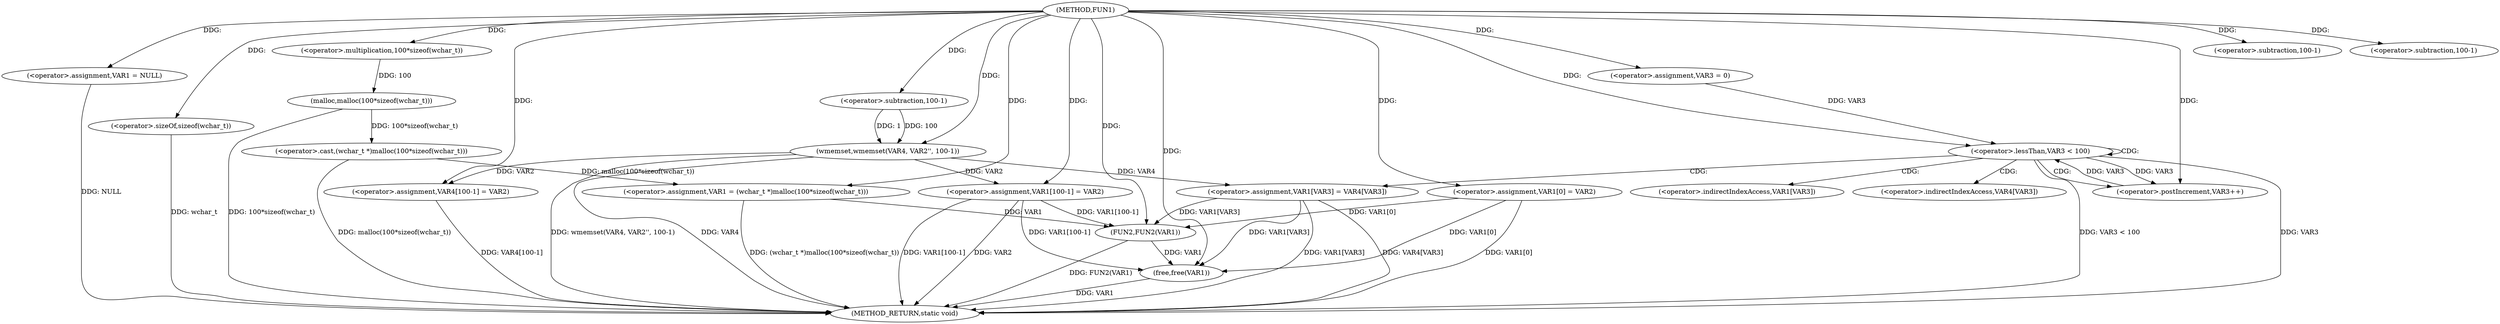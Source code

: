 digraph FUN1 {  
"1000100" [label = "(METHOD,FUN1)" ]
"1000164" [label = "(METHOD_RETURN,static void)" ]
"1000103" [label = "(<operator>.assignment,VAR1 = NULL)" ]
"1000106" [label = "(<operator>.assignment,VAR1 = (wchar_t *)malloc(100*sizeof(wchar_t)))" ]
"1000108" [label = "(<operator>.cast,(wchar_t *)malloc(100*sizeof(wchar_t)))" ]
"1000110" [label = "(malloc,malloc(100*sizeof(wchar_t)))" ]
"1000111" [label = "(<operator>.multiplication,100*sizeof(wchar_t))" ]
"1000113" [label = "(<operator>.sizeOf,sizeof(wchar_t))" ]
"1000115" [label = "(<operator>.assignment,VAR1[0] = VAR2)" ]
"1000123" [label = "(wmemset,wmemset(VAR4, VAR2'', 100-1))" ]
"1000126" [label = "(<operator>.subtraction,100-1)" ]
"1000129" [label = "(<operator>.assignment,VAR4[100-1] = VAR2)" ]
"1000132" [label = "(<operator>.subtraction,100-1)" ]
"1000137" [label = "(<operator>.assignment,VAR3 = 0)" ]
"1000140" [label = "(<operator>.lessThan,VAR3 < 100)" ]
"1000143" [label = "(<operator>.postIncrement,VAR3++)" ]
"1000146" [label = "(<operator>.assignment,VAR1[VAR3] = VAR4[VAR3])" ]
"1000153" [label = "(<operator>.assignment,VAR1[100-1] = VAR2)" ]
"1000156" [label = "(<operator>.subtraction,100-1)" ]
"1000160" [label = "(FUN2,FUN2(VAR1))" ]
"1000162" [label = "(free,free(VAR1))" ]
"1000147" [label = "(<operator>.indirectIndexAccess,VAR1[VAR3])" ]
"1000150" [label = "(<operator>.indirectIndexAccess,VAR4[VAR3])" ]
  "1000153" -> "1000164"  [ label = "DDG: VAR2"] 
  "1000129" -> "1000164"  [ label = "DDG: VAR4[100-1]"] 
  "1000106" -> "1000164"  [ label = "DDG: (wchar_t *)malloc(100*sizeof(wchar_t))"] 
  "1000103" -> "1000164"  [ label = "DDG: NULL"] 
  "1000140" -> "1000164"  [ label = "DDG: VAR3 < 100"] 
  "1000153" -> "1000164"  [ label = "DDG: VAR1[100-1]"] 
  "1000146" -> "1000164"  [ label = "DDG: VAR4[VAR3]"] 
  "1000123" -> "1000164"  [ label = "DDG: VAR4"] 
  "1000113" -> "1000164"  [ label = "DDG: wchar_t"] 
  "1000160" -> "1000164"  [ label = "DDG: FUN2(VAR1)"] 
  "1000123" -> "1000164"  [ label = "DDG: wmemset(VAR4, VAR2'', 100-1)"] 
  "1000140" -> "1000164"  [ label = "DDG: VAR3"] 
  "1000108" -> "1000164"  [ label = "DDG: malloc(100*sizeof(wchar_t))"] 
  "1000162" -> "1000164"  [ label = "DDG: VAR1"] 
  "1000146" -> "1000164"  [ label = "DDG: VAR1[VAR3]"] 
  "1000110" -> "1000164"  [ label = "DDG: 100*sizeof(wchar_t)"] 
  "1000115" -> "1000164"  [ label = "DDG: VAR1[0]"] 
  "1000100" -> "1000103"  [ label = "DDG: "] 
  "1000108" -> "1000106"  [ label = "DDG: malloc(100*sizeof(wchar_t))"] 
  "1000100" -> "1000106"  [ label = "DDG: "] 
  "1000110" -> "1000108"  [ label = "DDG: 100*sizeof(wchar_t)"] 
  "1000111" -> "1000110"  [ label = "DDG: 100"] 
  "1000100" -> "1000111"  [ label = "DDG: "] 
  "1000100" -> "1000113"  [ label = "DDG: "] 
  "1000100" -> "1000115"  [ label = "DDG: "] 
  "1000100" -> "1000123"  [ label = "DDG: "] 
  "1000126" -> "1000123"  [ label = "DDG: 100"] 
  "1000126" -> "1000123"  [ label = "DDG: 1"] 
  "1000100" -> "1000126"  [ label = "DDG: "] 
  "1000123" -> "1000129"  [ label = "DDG: VAR2"] 
  "1000100" -> "1000129"  [ label = "DDG: "] 
  "1000100" -> "1000132"  [ label = "DDG: "] 
  "1000100" -> "1000137"  [ label = "DDG: "] 
  "1000143" -> "1000140"  [ label = "DDG: VAR3"] 
  "1000137" -> "1000140"  [ label = "DDG: VAR3"] 
  "1000100" -> "1000140"  [ label = "DDG: "] 
  "1000140" -> "1000143"  [ label = "DDG: VAR3"] 
  "1000100" -> "1000143"  [ label = "DDG: "] 
  "1000123" -> "1000146"  [ label = "DDG: VAR4"] 
  "1000100" -> "1000153"  [ label = "DDG: "] 
  "1000123" -> "1000153"  [ label = "DDG: VAR2"] 
  "1000100" -> "1000156"  [ label = "DDG: "] 
  "1000106" -> "1000160"  [ label = "DDG: VAR1"] 
  "1000153" -> "1000160"  [ label = "DDG: VAR1[100-1]"] 
  "1000146" -> "1000160"  [ label = "DDG: VAR1[VAR3]"] 
  "1000115" -> "1000160"  [ label = "DDG: VAR1[0]"] 
  "1000100" -> "1000160"  [ label = "DDG: "] 
  "1000153" -> "1000162"  [ label = "DDG: VAR1[100-1]"] 
  "1000146" -> "1000162"  [ label = "DDG: VAR1[VAR3]"] 
  "1000160" -> "1000162"  [ label = "DDG: VAR1"] 
  "1000115" -> "1000162"  [ label = "DDG: VAR1[0]"] 
  "1000100" -> "1000162"  [ label = "DDG: "] 
  "1000140" -> "1000147"  [ label = "CDG: "] 
  "1000140" -> "1000150"  [ label = "CDG: "] 
  "1000140" -> "1000146"  [ label = "CDG: "] 
  "1000140" -> "1000143"  [ label = "CDG: "] 
  "1000140" -> "1000140"  [ label = "CDG: "] 
}
